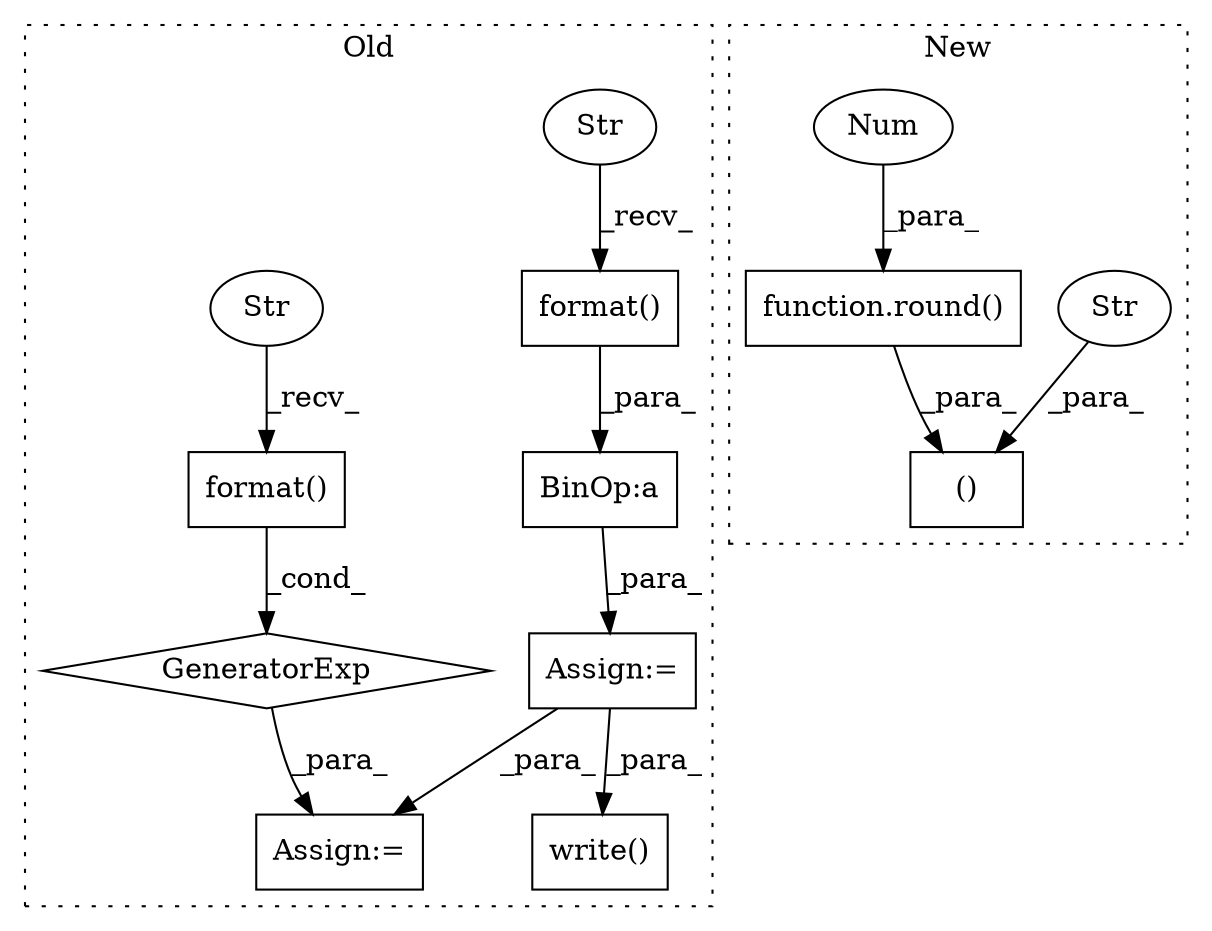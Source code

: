 digraph G {
subgraph cluster0 {
1 [label="write()" a="75" s="8508,8519" l="8,1" shape="box"];
4 [label="BinOp:a" a="82" s="7957" l="3" shape="box"];
7 [label="format()" a="75" s="7960,8070" l="64,1" shape="box"];
8 [label="Str" a="66" s="7960" l="43" shape="ellipse"];
9 [label="Assign:=" a="68" s="7950" l="3" shape="box"];
10 [label="Assign:=" a="68" s="8380" l="4" shape="box"];
11 [label="GeneratorExp" a="55" s="8405" l="14" shape="diamond"];
12 [label="format()" a="75" s="8405,8439" l="22,1" shape="box"];
13 [label="Str" a="66" s="8405" l="14" shape="ellipse"];
label = "Old";
style="dotted";
}
subgraph cluster1 {
2 [label="function.round()" a="75" s="7746,7769" l="6,1" shape="box"];
3 [label="()" a="54" s="7744" l="26" shape="box"];
5 [label="Str" a="66" s="7732" l="12" shape="ellipse"];
6 [label="Num" a="76" s="7768" l="1" shape="ellipse"];
label = "New";
style="dotted";
}
2 -> 3 [label="_para_"];
4 -> 9 [label="_para_"];
5 -> 3 [label="_para_"];
6 -> 2 [label="_para_"];
7 -> 4 [label="_para_"];
8 -> 7 [label="_recv_"];
9 -> 1 [label="_para_"];
9 -> 10 [label="_para_"];
11 -> 10 [label="_para_"];
12 -> 11 [label="_cond_"];
13 -> 12 [label="_recv_"];
}